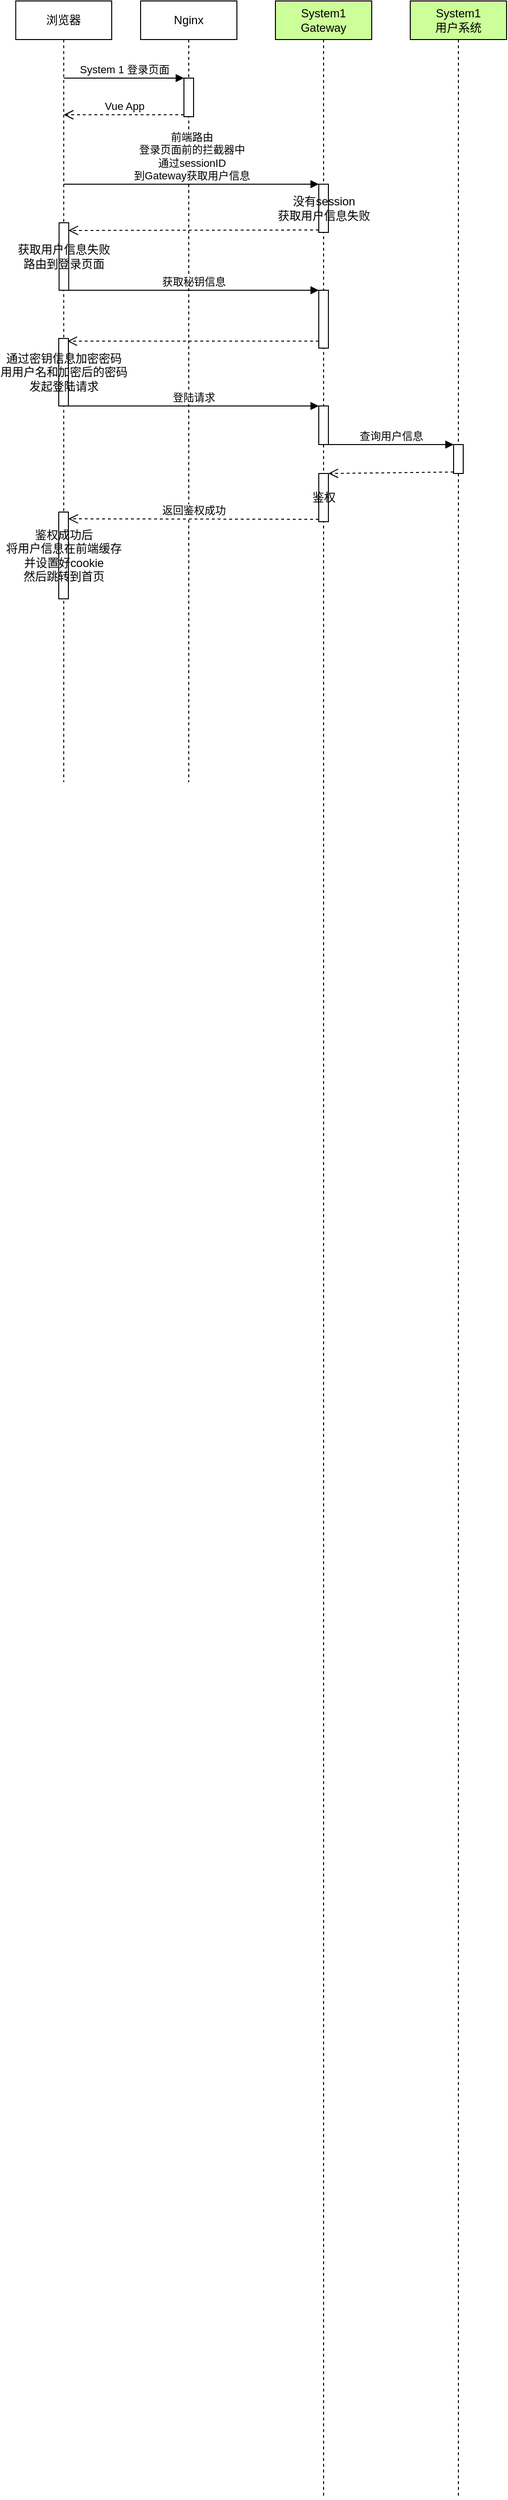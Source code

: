 <mxfile version="14.4.8" type="github">
  <diagram id="dh1iSAnI9LNPIimuFHRk" name="第 1 页">
    <mxGraphModel dx="1422" dy="1903" grid="1" gridSize="10" guides="1" tooltips="1" connect="1" arrows="1" fold="1" page="1" pageScale="1" pageWidth="827" pageHeight="1169" math="0" shadow="0">
      <root>
        <mxCell id="0" />
        <mxCell id="1" parent="0" />
        <mxCell id="Or9v4SIIAj_S2g1zX2Sr-3" value="浏览器" style="shape=umlLifeline;perimeter=lifelinePerimeter;whiteSpace=wrap;html=1;container=0;collapsible=0;recursiveResize=0;outlineConnect=0;" parent="1" vertex="1">
          <mxGeometry x="70.33" y="-30" width="99.67" height="810" as="geometry" />
        </mxCell>
        <mxCell id="Or9v4SIIAj_S2g1zX2Sr-7" value="Nginx" style="shape=umlLifeline;perimeter=lifelinePerimeter;whiteSpace=wrap;html=1;container=0;collapsible=0;recursiveResize=0;outlineConnect=0;" parent="1" vertex="1">
          <mxGeometry x="200" y="-30" width="100" height="810" as="geometry" />
        </mxCell>
        <mxCell id="u6yMv0zxOhqang4DAun9-16" value="获取秘钥信息" style="html=1;verticalAlign=bottom;endArrow=block;" parent="1" edge="1">
          <mxGeometry relative="1" as="geometry">
            <mxPoint x="125" y="270" as="sourcePoint" />
            <mxPoint x="385" y="270" as="targetPoint" />
          </mxGeometry>
        </mxCell>
        <mxCell id="u6yMv0zxOhqang4DAun9-53" value="System1&lt;br&gt;Gateway" style="shape=umlLifeline;perimeter=lifelinePerimeter;whiteSpace=wrap;html=1;container=0;collapsible=0;recursiveResize=0;outlineConnect=0;fillColor=#CCFF99;" parent="1" vertex="1">
          <mxGeometry x="340" y="-30" width="100" height="2590" as="geometry" />
        </mxCell>
        <mxCell id="u6yMv0zxOhqang4DAun9-105" value="System1&lt;br&gt;用户系统" style="shape=umlLifeline;perimeter=lifelinePerimeter;whiteSpace=wrap;html=1;container=0;collapsible=0;recursiveResize=0;outlineConnect=0;fillColor=#CCFF99;" parent="1" vertex="1">
          <mxGeometry x="480" y="-30" width="100" height="2590" as="geometry" />
        </mxCell>
        <mxCell id="u6yMv0zxOhqang4DAun9-139" value="" style="html=1;verticalAlign=bottom;endArrow=open;dashed=1;endSize=8;entryX=0.9;entryY=0.04;entryDx=0;entryDy=0;entryPerimeter=0;" parent="1" source="3CqKeIGA3ldGCkDwYFLd-2" target="tfi55ZKblpoJ1w2pQm7T-1" edge="1">
          <mxGeometry relative="1" as="geometry">
            <mxPoint x="609.67" y="318" as="targetPoint" />
            <mxPoint x="330" y="323" as="sourcePoint" />
          </mxGeometry>
        </mxCell>
        <mxCell id="8rMJmTV3KKsouPYQTct0-5" value="" style="html=1;points=[];perimeter=orthogonalPerimeter;" parent="1" vertex="1">
          <mxGeometry x="245" y="50" width="10" height="40" as="geometry" />
        </mxCell>
        <mxCell id="8rMJmTV3KKsouPYQTct0-6" value="System 1 登录页面" style="html=1;verticalAlign=bottom;endArrow=block;entryX=0;entryY=0;" parent="1" source="Or9v4SIIAj_S2g1zX2Sr-3" target="8rMJmTV3KKsouPYQTct0-5" edge="1">
          <mxGeometry relative="1" as="geometry">
            <mxPoint x="175" y="50" as="sourcePoint" />
          </mxGeometry>
        </mxCell>
        <mxCell id="8rMJmTV3KKsouPYQTct0-7" value="Vue App" style="html=1;verticalAlign=bottom;endArrow=open;dashed=1;endSize=8;exitX=0;exitY=0.95;" parent="1" source="8rMJmTV3KKsouPYQTct0-5" target="Or9v4SIIAj_S2g1zX2Sr-3" edge="1">
          <mxGeometry relative="1" as="geometry">
            <mxPoint x="175" y="126" as="targetPoint" />
          </mxGeometry>
        </mxCell>
        <mxCell id="8rMJmTV3KKsouPYQTct0-8" value="没有session&lt;br&gt;获取用户信息失败" style="html=1;points=[];perimeter=orthogonalPerimeter;" parent="1" vertex="1">
          <mxGeometry x="385" y="160" width="10" height="50" as="geometry" />
        </mxCell>
        <mxCell id="8rMJmTV3KKsouPYQTct0-9" value="前端路由&lt;br&gt;登录页面前的拦截器中&lt;br&gt;通过sessionID&lt;br&gt;到Gateway获取用户信息" style="html=1;verticalAlign=bottom;endArrow=block;entryX=0;entryY=0;" parent="1" source="Or9v4SIIAj_S2g1zX2Sr-3" target="8rMJmTV3KKsouPYQTct0-8" edge="1">
          <mxGeometry relative="1" as="geometry">
            <mxPoint x="665" y="90" as="sourcePoint" />
          </mxGeometry>
        </mxCell>
        <mxCell id="8rMJmTV3KKsouPYQTct0-10" value="" style="html=1;verticalAlign=bottom;endArrow=open;dashed=1;endSize=8;exitX=0;exitY=0.95;" parent="1" source="8rMJmTV3KKsouPYQTct0-8" edge="1">
          <mxGeometry relative="1" as="geometry">
            <mxPoint x="125" y="208" as="targetPoint" />
          </mxGeometry>
        </mxCell>
        <mxCell id="8rMJmTV3KKsouPYQTct0-11" value="获取用户信息失败&lt;br&gt;路由到登录页面" style="html=1;points=[];perimeter=orthogonalPerimeter;" parent="1" vertex="1">
          <mxGeometry x="115.33" y="200" width="10" height="70" as="geometry" />
        </mxCell>
        <mxCell id="8rMJmTV3KKsouPYQTct0-25" value="" style="html=1;points=[];perimeter=orthogonalPerimeter;" parent="1" vertex="1">
          <mxGeometry x="385" y="390" width="10" height="40" as="geometry" />
        </mxCell>
        <mxCell id="8rMJmTV3KKsouPYQTct0-26" value="登陆请求" style="html=1;verticalAlign=bottom;endArrow=block;exitX=1;exitY=1;exitDx=0;exitDy=0;exitPerimeter=0;" parent="1" source="tfi55ZKblpoJ1w2pQm7T-1" target="8rMJmTV3KKsouPYQTct0-25" edge="1">
          <mxGeometry relative="1" as="geometry">
            <mxPoint x="170" y="441.2" as="sourcePoint" />
            <mxPoint x="320" y="391" as="targetPoint" />
          </mxGeometry>
        </mxCell>
        <mxCell id="8rMJmTV3KKsouPYQTct0-28" value="鉴权成功后&lt;br&gt;将用户信息在前端缓存&lt;br&gt;并设置好cookie&lt;br&gt;然后跳转到首页" style="html=1;points=[];perimeter=orthogonalPerimeter;" parent="1" vertex="1">
          <mxGeometry x="115" y="500" width="10" height="90" as="geometry" />
        </mxCell>
        <mxCell id="tfi55ZKblpoJ1w2pQm7T-1" value="通过密钥信息加密密码&lt;br&gt;用用户名和加密后的密码&lt;br&gt;发起登陆请求" style="html=1;points=[];perimeter=orthogonalPerimeter;" parent="1" vertex="1">
          <mxGeometry x="115" y="320" width="10" height="70" as="geometry" />
        </mxCell>
        <mxCell id="3CqKeIGA3ldGCkDwYFLd-2" value="" style="html=1;points=[];perimeter=orthogonalPerimeter;" parent="1" vertex="1">
          <mxGeometry x="385" y="270" width="10" height="60" as="geometry" />
        </mxCell>
        <mxCell id="3CqKeIGA3ldGCkDwYFLd-6" value="" style="html=1;verticalAlign=bottom;endArrow=block;entryX=0;entryY=0;" parent="1" edge="1">
          <mxGeometry relative="1" as="geometry">
            <mxPoint x="525" y="340" as="sourcePoint" />
            <mxPoint x="525" y="340" as="targetPoint" />
          </mxGeometry>
        </mxCell>
        <mxCell id="iATms1AvD5V2cRTIikKY-4" value="" style="html=1;points=[];perimeter=orthogonalPerimeter;" vertex="1" parent="1">
          <mxGeometry x="525" y="430" width="10" height="30" as="geometry" />
        </mxCell>
        <mxCell id="iATms1AvD5V2cRTIikKY-5" value="查询用户信息" style="html=1;verticalAlign=bottom;endArrow=block;entryX=0;entryY=0;" edge="1" target="iATms1AvD5V2cRTIikKY-4" parent="1" source="8rMJmTV3KKsouPYQTct0-25">
          <mxGeometry relative="1" as="geometry">
            <mxPoint x="455" y="445" as="sourcePoint" />
          </mxGeometry>
        </mxCell>
        <mxCell id="iATms1AvD5V2cRTIikKY-6" value="" style="html=1;verticalAlign=bottom;endArrow=open;dashed=1;endSize=8;exitX=0;exitY=0.95;entryX=1;entryY=0;entryDx=0;entryDy=0;entryPerimeter=0;" edge="1" source="iATms1AvD5V2cRTIikKY-4" parent="1" target="iATms1AvD5V2cRTIikKY-7">
          <mxGeometry relative="1" as="geometry">
            <mxPoint x="430" y="478" as="targetPoint" />
          </mxGeometry>
        </mxCell>
        <mxCell id="iATms1AvD5V2cRTIikKY-7" value="鉴权" style="html=1;points=[];perimeter=orthogonalPerimeter;" vertex="1" parent="1">
          <mxGeometry x="385" y="460" width="10" height="50" as="geometry" />
        </mxCell>
        <mxCell id="iATms1AvD5V2cRTIikKY-9" value="返回鉴权成功" style="html=1;verticalAlign=bottom;endArrow=open;dashed=1;endSize=8;exitX=0;exitY=0.95;entryX=1;entryY=0.078;entryDx=0;entryDy=0;entryPerimeter=0;" edge="1" source="iATms1AvD5V2cRTIikKY-7" parent="1" target="8rMJmTV3KKsouPYQTct0-28">
          <mxGeometry relative="1" as="geometry">
            <mxPoint x="180" y="508" as="targetPoint" />
          </mxGeometry>
        </mxCell>
      </root>
    </mxGraphModel>
  </diagram>
</mxfile>
